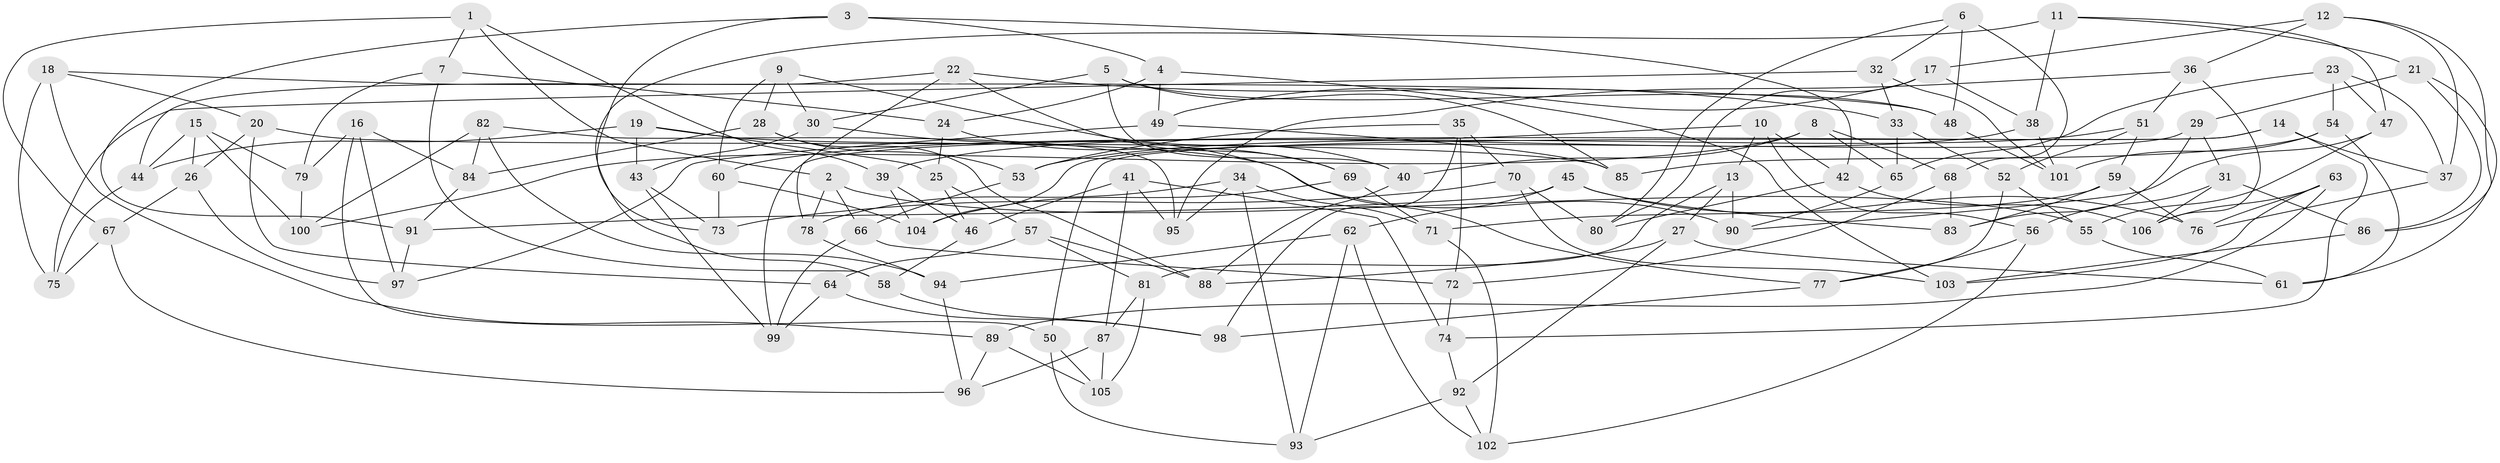 // coarse degree distribution, {4: 0.734375, 11: 0.015625, 8: 0.046875, 10: 0.0625, 9: 0.046875, 3: 0.078125, 7: 0.015625}
// Generated by graph-tools (version 1.1) at 2025/53/03/04/25 22:53:41]
// undirected, 106 vertices, 212 edges
graph export_dot {
  node [color=gray90,style=filled];
  1;
  2;
  3;
  4;
  5;
  6;
  7;
  8;
  9;
  10;
  11;
  12;
  13;
  14;
  15;
  16;
  17;
  18;
  19;
  20;
  21;
  22;
  23;
  24;
  25;
  26;
  27;
  28;
  29;
  30;
  31;
  32;
  33;
  34;
  35;
  36;
  37;
  38;
  39;
  40;
  41;
  42;
  43;
  44;
  45;
  46;
  47;
  48;
  49;
  50;
  51;
  52;
  53;
  54;
  55;
  56;
  57;
  58;
  59;
  60;
  61;
  62;
  63;
  64;
  65;
  66;
  67;
  68;
  69;
  70;
  71;
  72;
  73;
  74;
  75;
  76;
  77;
  78;
  79;
  80;
  81;
  82;
  83;
  84;
  85;
  86;
  87;
  88;
  89;
  90;
  91;
  92;
  93;
  94;
  95;
  96;
  97;
  98;
  99;
  100;
  101;
  102;
  103;
  104;
  105;
  106;
  1 -- 67;
  1 -- 39;
  1 -- 7;
  1 -- 2;
  2 -- 55;
  2 -- 66;
  2 -- 78;
  3 -- 42;
  3 -- 91;
  3 -- 4;
  3 -- 73;
  4 -- 49;
  4 -- 103;
  4 -- 24;
  5 -- 48;
  5 -- 30;
  5 -- 85;
  5 -- 40;
  6 -- 80;
  6 -- 68;
  6 -- 32;
  6 -- 48;
  7 -- 79;
  7 -- 58;
  7 -- 24;
  8 -- 40;
  8 -- 100;
  8 -- 68;
  8 -- 65;
  9 -- 30;
  9 -- 28;
  9 -- 60;
  9 -- 40;
  10 -- 42;
  10 -- 13;
  10 -- 56;
  10 -- 60;
  11 -- 21;
  11 -- 58;
  11 -- 47;
  11 -- 38;
  12 -- 36;
  12 -- 86;
  12 -- 37;
  12 -- 17;
  13 -- 81;
  13 -- 90;
  13 -- 27;
  14 -- 74;
  14 -- 50;
  14 -- 37;
  14 -- 99;
  15 -- 79;
  15 -- 26;
  15 -- 44;
  15 -- 100;
  16 -- 50;
  16 -- 79;
  16 -- 97;
  16 -- 84;
  17 -- 38;
  17 -- 80;
  17 -- 49;
  18 -- 75;
  18 -- 20;
  18 -- 48;
  18 -- 89;
  19 -- 44;
  19 -- 43;
  19 -- 90;
  19 -- 25;
  20 -- 26;
  20 -- 64;
  20 -- 85;
  21 -- 61;
  21 -- 86;
  21 -- 29;
  22 -- 44;
  22 -- 33;
  22 -- 69;
  22 -- 78;
  23 -- 54;
  23 -- 65;
  23 -- 37;
  23 -- 47;
  24 -- 69;
  24 -- 25;
  25 -- 46;
  25 -- 57;
  26 -- 97;
  26 -- 67;
  27 -- 92;
  27 -- 88;
  27 -- 61;
  28 -- 84;
  28 -- 53;
  28 -- 88;
  29 -- 31;
  29 -- 104;
  29 -- 83;
  30 -- 43;
  30 -- 77;
  31 -- 56;
  31 -- 106;
  31 -- 86;
  32 -- 101;
  32 -- 33;
  32 -- 75;
  33 -- 65;
  33 -- 52;
  34 -- 71;
  34 -- 95;
  34 -- 93;
  34 -- 78;
  35 -- 70;
  35 -- 53;
  35 -- 98;
  35 -- 72;
  36 -- 106;
  36 -- 95;
  36 -- 51;
  37 -- 76;
  38 -- 101;
  38 -- 39;
  39 -- 46;
  39 -- 104;
  40 -- 88;
  41 -- 87;
  41 -- 95;
  41 -- 46;
  41 -- 74;
  42 -- 80;
  42 -- 106;
  43 -- 73;
  43 -- 99;
  44 -- 75;
  45 -- 91;
  45 -- 62;
  45 -- 76;
  45 -- 83;
  46 -- 58;
  47 -- 90;
  47 -- 55;
  48 -- 101;
  49 -- 97;
  49 -- 85;
  50 -- 105;
  50 -- 93;
  51 -- 52;
  51 -- 53;
  51 -- 59;
  52 -- 55;
  52 -- 77;
  53 -- 66;
  54 -- 101;
  54 -- 85;
  54 -- 61;
  55 -- 61;
  56 -- 77;
  56 -- 102;
  57 -- 64;
  57 -- 88;
  57 -- 81;
  58 -- 98;
  59 -- 76;
  59 -- 71;
  59 -- 83;
  60 -- 104;
  60 -- 73;
  62 -- 93;
  62 -- 102;
  62 -- 94;
  63 -- 89;
  63 -- 76;
  63 -- 106;
  63 -- 103;
  64 -- 99;
  64 -- 98;
  65 -- 90;
  66 -- 99;
  66 -- 72;
  67 -- 75;
  67 -- 96;
  68 -- 83;
  68 -- 72;
  69 -- 104;
  69 -- 71;
  70 -- 73;
  70 -- 80;
  70 -- 103;
  71 -- 102;
  72 -- 74;
  74 -- 92;
  77 -- 98;
  78 -- 94;
  79 -- 100;
  81 -- 105;
  81 -- 87;
  82 -- 95;
  82 -- 84;
  82 -- 94;
  82 -- 100;
  84 -- 91;
  86 -- 103;
  87 -- 96;
  87 -- 105;
  89 -- 105;
  89 -- 96;
  91 -- 97;
  92 -- 93;
  92 -- 102;
  94 -- 96;
}
